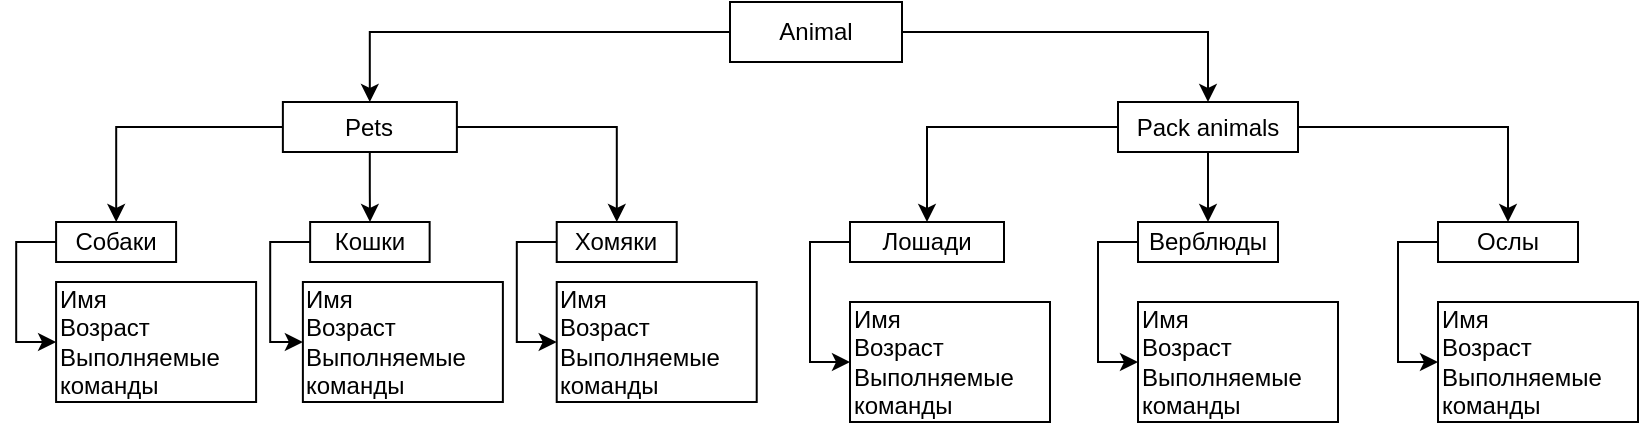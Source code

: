 <mxfile version="20.3.0" type="device"><diagram id="efLIKiCxk4wRwNduNuQH" name="Страница 1"><mxGraphModel dx="1185" dy="721" grid="1" gridSize="10" guides="1" tooltips="1" connect="1" arrows="1" fold="1" page="1" pageScale="1" pageWidth="827" pageHeight="1169" math="0" shadow="0"><root><mxCell id="0"/><mxCell id="1" parent="0"/><mxCell id="ByUr3IeqO_bHJMrlJYvj-3" value="" style="edgeStyle=orthogonalEdgeStyle;rounded=0;orthogonalLoop=1;jettySize=auto;html=1;" edge="1" parent="1" source="ByUr3IeqO_bHJMrlJYvj-1" target="ByUr3IeqO_bHJMrlJYvj-2"><mxGeometry relative="1" as="geometry"/></mxCell><mxCell id="ByUr3IeqO_bHJMrlJYvj-5" value="" style="edgeStyle=orthogonalEdgeStyle;rounded=0;orthogonalLoop=1;jettySize=auto;html=1;" edge="1" parent="1" source="ByUr3IeqO_bHJMrlJYvj-1" target="ByUr3IeqO_bHJMrlJYvj-4"><mxGeometry relative="1" as="geometry"/></mxCell><mxCell id="ByUr3IeqO_bHJMrlJYvj-1" value="Animal" style="rounded=0;whiteSpace=wrap;html=1;" vertex="1" parent="1"><mxGeometry x="370" y="50" width="86" height="30" as="geometry"/></mxCell><mxCell id="ByUr3IeqO_bHJMrlJYvj-7" value="" style="edgeStyle=orthogonalEdgeStyle;rounded=0;orthogonalLoop=1;jettySize=auto;html=1;" edge="1" parent="1" source="ByUr3IeqO_bHJMrlJYvj-2" target="ByUr3IeqO_bHJMrlJYvj-6"><mxGeometry relative="1" as="geometry"/></mxCell><mxCell id="ByUr3IeqO_bHJMrlJYvj-9" value="" style="edgeStyle=orthogonalEdgeStyle;rounded=0;orthogonalLoop=1;jettySize=auto;html=1;" edge="1" parent="1" source="ByUr3IeqO_bHJMrlJYvj-2" target="ByUr3IeqO_bHJMrlJYvj-8"><mxGeometry relative="1" as="geometry"/></mxCell><mxCell id="ByUr3IeqO_bHJMrlJYvj-11" value="" style="edgeStyle=orthogonalEdgeStyle;rounded=0;orthogonalLoop=1;jettySize=auto;html=1;" edge="1" parent="1" source="ByUr3IeqO_bHJMrlJYvj-2" target="ByUr3IeqO_bHJMrlJYvj-10"><mxGeometry relative="1" as="geometry"/></mxCell><mxCell id="ByUr3IeqO_bHJMrlJYvj-2" value="Pets" style="whiteSpace=wrap;html=1;rounded=0;" vertex="1" parent="1"><mxGeometry x="146.44" y="100" width="87" height="25" as="geometry"/></mxCell><mxCell id="ByUr3IeqO_bHJMrlJYvj-13" value="" style="edgeStyle=orthogonalEdgeStyle;rounded=0;orthogonalLoop=1;jettySize=auto;html=1;" edge="1" parent="1" source="ByUr3IeqO_bHJMrlJYvj-4" target="ByUr3IeqO_bHJMrlJYvj-12"><mxGeometry relative="1" as="geometry"/></mxCell><mxCell id="ByUr3IeqO_bHJMrlJYvj-15" value="" style="edgeStyle=orthogonalEdgeStyle;rounded=0;orthogonalLoop=1;jettySize=auto;html=1;" edge="1" parent="1" source="ByUr3IeqO_bHJMrlJYvj-4" target="ByUr3IeqO_bHJMrlJYvj-14"><mxGeometry relative="1" as="geometry"/></mxCell><mxCell id="ByUr3IeqO_bHJMrlJYvj-17" value="" style="edgeStyle=orthogonalEdgeStyle;rounded=0;orthogonalLoop=1;jettySize=auto;html=1;" edge="1" parent="1" source="ByUr3IeqO_bHJMrlJYvj-4" target="ByUr3IeqO_bHJMrlJYvj-16"><mxGeometry relative="1" as="geometry"/></mxCell><mxCell id="ByUr3IeqO_bHJMrlJYvj-4" value="Pack animals" style="whiteSpace=wrap;html=1;rounded=0;" vertex="1" parent="1"><mxGeometry x="564" y="100" width="90" height="25" as="geometry"/></mxCell><mxCell id="ByUr3IeqO_bHJMrlJYvj-19" value="" style="edgeStyle=orthogonalEdgeStyle;rounded=0;orthogonalLoop=1;jettySize=auto;html=1;exitX=0;exitY=0.5;exitDx=0;exitDy=0;entryX=0;entryY=0.5;entryDx=0;entryDy=0;" edge="1" parent="1" source="ByUr3IeqO_bHJMrlJYvj-6" target="ByUr3IeqO_bHJMrlJYvj-18"><mxGeometry relative="1" as="geometry"/></mxCell><mxCell id="ByUr3IeqO_bHJMrlJYvj-6" value="Собаки" style="whiteSpace=wrap;html=1;rounded=0;" vertex="1" parent="1"><mxGeometry x="33.05" y="160" width="60" height="20" as="geometry"/></mxCell><mxCell id="ByUr3IeqO_bHJMrlJYvj-24" style="edgeStyle=orthogonalEdgeStyle;rounded=0;orthogonalLoop=1;jettySize=auto;html=1;exitX=0;exitY=0.5;exitDx=0;exitDy=0;entryX=0;entryY=0.5;entryDx=0;entryDy=0;" edge="1" parent="1" source="ByUr3IeqO_bHJMrlJYvj-8" target="ByUr3IeqO_bHJMrlJYvj-21"><mxGeometry relative="1" as="geometry"/></mxCell><mxCell id="ByUr3IeqO_bHJMrlJYvj-8" value="Кошки" style="whiteSpace=wrap;html=1;rounded=0;" vertex="1" parent="1"><mxGeometry x="160.07" y="160" width="59.75" height="20" as="geometry"/></mxCell><mxCell id="ByUr3IeqO_bHJMrlJYvj-23" style="edgeStyle=orthogonalEdgeStyle;rounded=0;orthogonalLoop=1;jettySize=auto;html=1;exitX=0;exitY=0.5;exitDx=0;exitDy=0;entryX=0;entryY=0.5;entryDx=0;entryDy=0;" edge="1" parent="1" source="ByUr3IeqO_bHJMrlJYvj-10" target="ByUr3IeqO_bHJMrlJYvj-22"><mxGeometry relative="1" as="geometry"/></mxCell><mxCell id="ByUr3IeqO_bHJMrlJYvj-10" value="Хомяки" style="whiteSpace=wrap;html=1;rounded=0;" vertex="1" parent="1"><mxGeometry x="283.36" y="160" width="60" height="20" as="geometry"/></mxCell><mxCell id="ByUr3IeqO_bHJMrlJYvj-27" style="edgeStyle=orthogonalEdgeStyle;rounded=0;orthogonalLoop=1;jettySize=auto;html=1;exitX=0;exitY=0.5;exitDx=0;exitDy=0;entryX=0;entryY=0.5;entryDx=0;entryDy=0;" edge="1" parent="1" source="ByUr3IeqO_bHJMrlJYvj-12" target="ByUr3IeqO_bHJMrlJYvj-26"><mxGeometry relative="1" as="geometry"/></mxCell><mxCell id="ByUr3IeqO_bHJMrlJYvj-12" value="Лошади" style="whiteSpace=wrap;html=1;rounded=0;" vertex="1" parent="1"><mxGeometry x="430" y="160" width="77" height="20" as="geometry"/></mxCell><mxCell id="ByUr3IeqO_bHJMrlJYvj-29" style="edgeStyle=orthogonalEdgeStyle;rounded=0;orthogonalLoop=1;jettySize=auto;html=1;exitX=0;exitY=0.5;exitDx=0;exitDy=0;entryX=0;entryY=0.5;entryDx=0;entryDy=0;" edge="1" parent="1" source="ByUr3IeqO_bHJMrlJYvj-14" target="ByUr3IeqO_bHJMrlJYvj-28"><mxGeometry relative="1" as="geometry"/></mxCell><mxCell id="ByUr3IeqO_bHJMrlJYvj-14" value="Верблюды" style="whiteSpace=wrap;html=1;rounded=0;" vertex="1" parent="1"><mxGeometry x="574" y="160" width="70" height="20" as="geometry"/></mxCell><mxCell id="ByUr3IeqO_bHJMrlJYvj-31" style="edgeStyle=orthogonalEdgeStyle;rounded=0;orthogonalLoop=1;jettySize=auto;html=1;exitX=0;exitY=0.5;exitDx=0;exitDy=0;entryX=0;entryY=0.5;entryDx=0;entryDy=0;" edge="1" parent="1" source="ByUr3IeqO_bHJMrlJYvj-16" target="ByUr3IeqO_bHJMrlJYvj-30"><mxGeometry relative="1" as="geometry"/></mxCell><mxCell id="ByUr3IeqO_bHJMrlJYvj-16" value="Ослы" style="whiteSpace=wrap;html=1;rounded=0;" vertex="1" parent="1"><mxGeometry x="724" y="160" width="70" height="20" as="geometry"/></mxCell><mxCell id="ByUr3IeqO_bHJMrlJYvj-18" value="Имя&lt;br&gt;Возраст&lt;br&gt;Выполняемые команды" style="whiteSpace=wrap;html=1;rounded=0;align=left;" vertex="1" parent="1"><mxGeometry x="33.05" y="190" width="100" height="60" as="geometry"/></mxCell><mxCell id="ByUr3IeqO_bHJMrlJYvj-21" value="Имя&lt;br&gt;Возраст&lt;br&gt;Выполняемые команды" style="whiteSpace=wrap;html=1;rounded=0;align=left;" vertex="1" parent="1"><mxGeometry x="156.44" y="190" width="100" height="60" as="geometry"/></mxCell><mxCell id="ByUr3IeqO_bHJMrlJYvj-22" value="Имя&lt;br&gt;Возраст&lt;br&gt;Выполняемые команды" style="whiteSpace=wrap;html=1;rounded=0;align=left;" vertex="1" parent="1"><mxGeometry x="283.36" y="190" width="100" height="60" as="geometry"/></mxCell><mxCell id="ByUr3IeqO_bHJMrlJYvj-26" value="Имя&lt;br&gt;Возраст&lt;br&gt;Выполняемые команды" style="whiteSpace=wrap;html=1;rounded=0;align=left;" vertex="1" parent="1"><mxGeometry x="430" y="200" width="100" height="60" as="geometry"/></mxCell><mxCell id="ByUr3IeqO_bHJMrlJYvj-28" value="Имя&lt;br&gt;Возраст&lt;br&gt;Выполняемые команды" style="whiteSpace=wrap;html=1;rounded=0;align=left;" vertex="1" parent="1"><mxGeometry x="574" y="200" width="100" height="60" as="geometry"/></mxCell><mxCell id="ByUr3IeqO_bHJMrlJYvj-30" value="Имя&lt;br&gt;Возраст&lt;br&gt;Выполняемые команды" style="whiteSpace=wrap;html=1;rounded=0;align=left;" vertex="1" parent="1"><mxGeometry x="724" y="200" width="100" height="60" as="geometry"/></mxCell></root></mxGraphModel></diagram></mxfile>